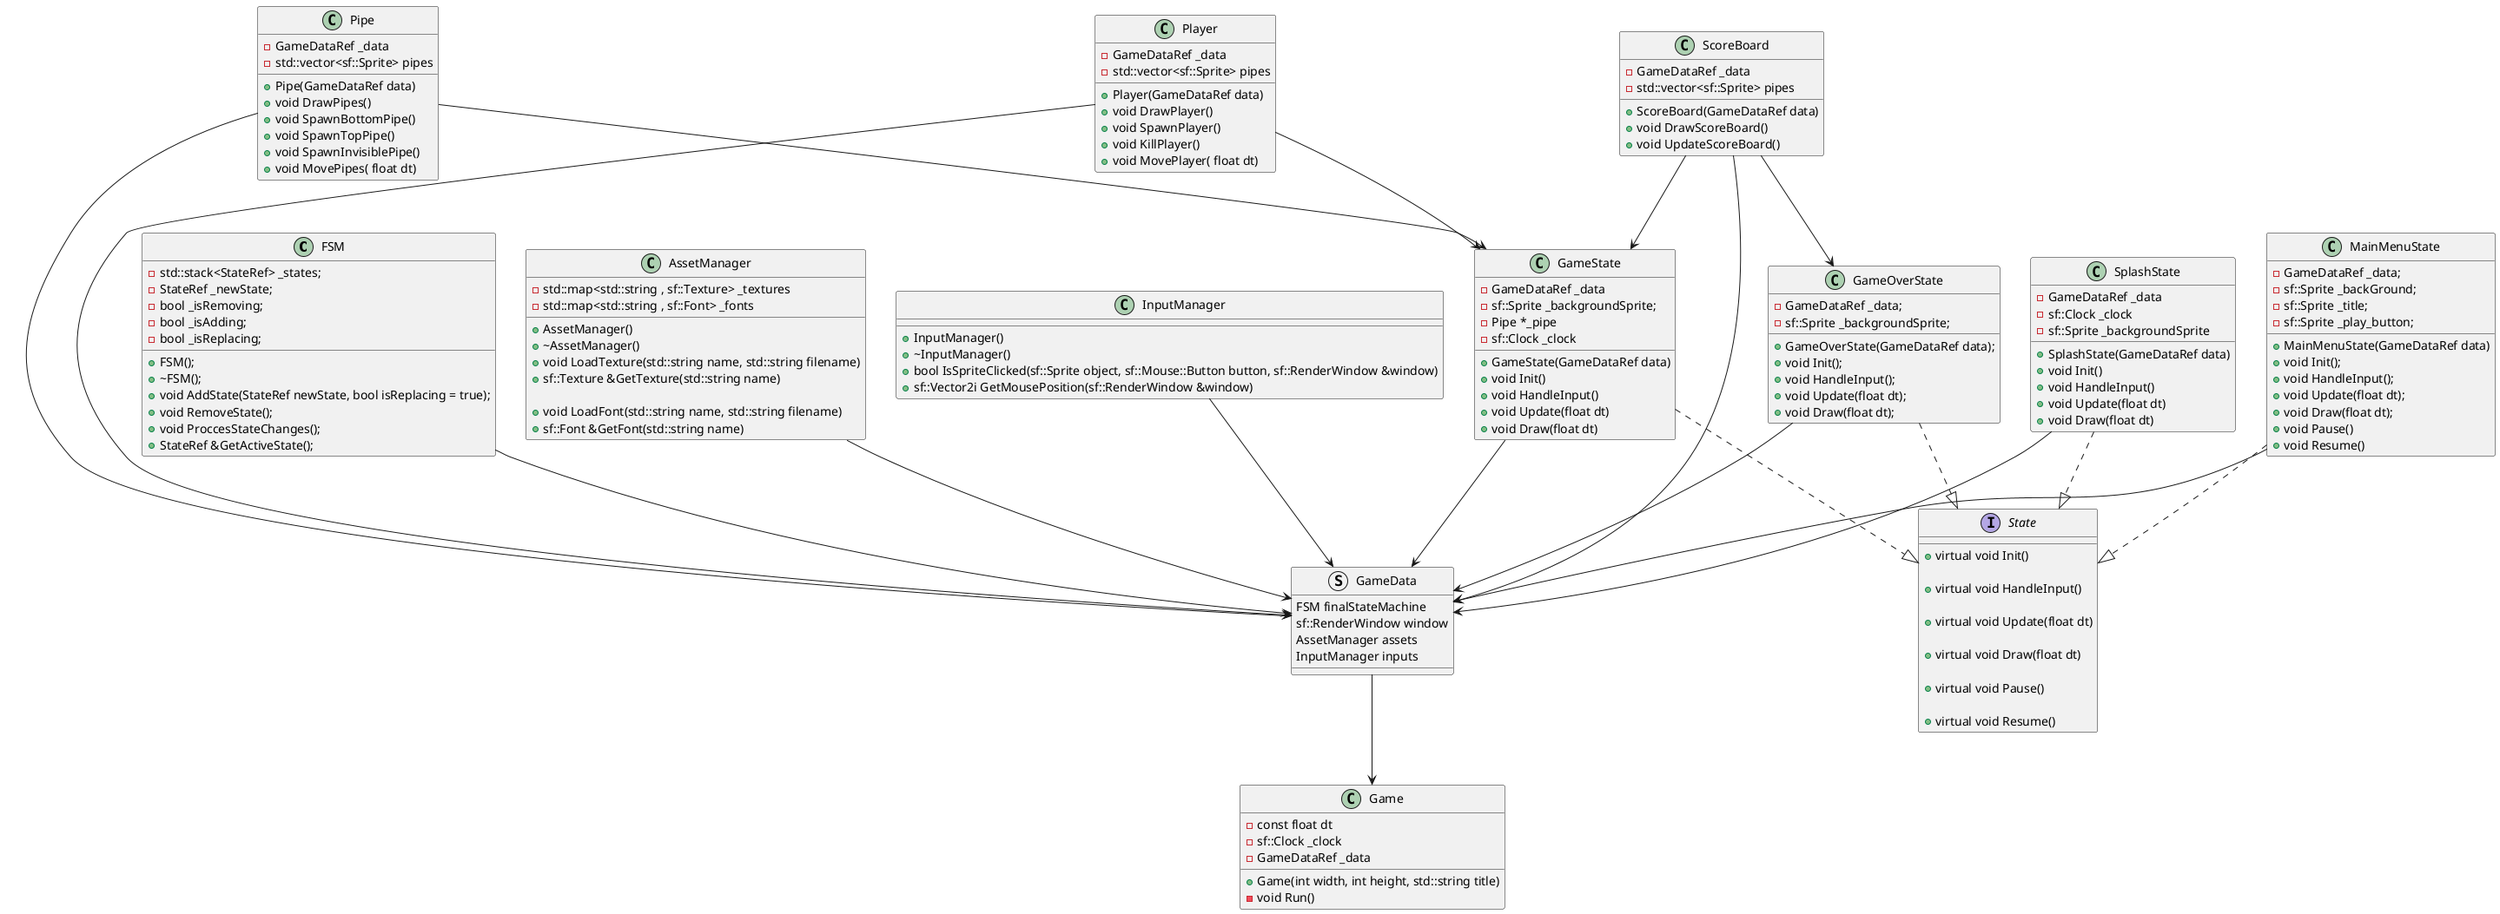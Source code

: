 @startuml
 class FSM {
        + FSM();
        + ~FSM();
        + void AddState(StateRef newState, bool isReplacing = true);
        + void RemoveState();
        + void ProccesStateChanges();
        + StateRef &GetActiveState();
        - std::stack<StateRef> _states;
        - StateRef _newState;
        - bool _isRemoving;
        - bool _isAdding;
        - bool _isReplacing;
    }
interface State {
       + virtual void Init()

       + virtual void HandleInput()

       + virtual void Update(float dt)

       + virtual void Draw(float dt)

       + virtual void Pause()

       + virtual void Resume()
    }

class AssetManager {

       + AssetManager()
       + ~AssetManager()
       + void LoadTexture(std::string name, std::string filename)
       + sf::Texture &GetTexture(std::string name)

       + void LoadFont(std::string name, std::string filename)
       + sf::Font &GetFont(std::string name)


       - std::map<std::string , sf::Texture> _textures
       - std::map<std::string , sf::Font> _fonts
    }

class InputManager {
        + InputManager()
        + ~InputManager()
        + bool IsSpriteClicked(sf::Sprite object, sf::Mouse::Button button, sf::RenderWindow &window)
        + sf::Vector2i GetMousePosition(sf::RenderWindow &window)
    }

struct GameData{
        FSM finalStateMachine
        sf::RenderWindow window
        AssetManager assets
        InputManager inputs
    }

class Game {
        + Game(int width, int height, std::string title)

        - const float dt
        - sf::Clock _clock
        - GameDataRef _data
        - void Run()
    }

 class GameOverState{
        +GameOverState(GameDataRef data);
        +void Init();
        +void HandleInput();
        +void Update(float dt);
        +void Draw(float dt);

        -GameDataRef _data;
        -sf::Sprite _backgroundSprite;
    }

class GameState{
        +GameState(GameDataRef data)
        +void Init()
        +void HandleInput()
        +void Update(float dt)
        +void Draw(float dt)

        -GameDataRef _data
        -sf::Sprite _backgroundSprite;
        -Pipe *_pipe
        -sf::Clock _clock
    }

class MainMenuState{
       + MainMenuState(GameDataRef data)
       + void Init();
       + void HandleInput();
       + void Update(float dt);
       + void Draw(float dt);
       + void Pause()
       + void Resume()

       -GameDataRef _data;
       -sf::Sprite _backGround;
       -sf::Sprite _title;
       -sf::Sprite _play_button;
    }

class SplashState{

        +SplashState(GameDataRef data)
        +void Init()
        +void HandleInput()
        +void Update(float dt)
        +void Draw(float dt)


        -GameDataRef _data
        -sf::Clock _clock
        -sf::Sprite _backgroundSprite
    }

 class Pipe {

        +Pipe(GameDataRef data)
        +void DrawPipes()
        +void SpawnBottomPipe()
        +void SpawnTopPipe()
        +void SpawnInvisiblePipe()
        +void MovePipes( float dt)

        -GameDataRef _data
        -std::vector<sf::Sprite> pipes
    }

  class Player {

         +Player(GameDataRef data)
         +void DrawPlayer()
         +void SpawnPlayer()
         +void KillPlayer()
         +void MovePlayer( float dt)

         -GameDataRef _data
         -std::vector<sf::Sprite> pipes
     }


   class ScoreBoard {

          +ScoreBoard(GameDataRef data)
          +void DrawScoreBoard()
          +void UpdateScoreBoard()

          -GameDataRef _data
          -std::vector<sf::Sprite> pipes
      }

ScoreBoard --> GameOverState
ScoreBoard --> GameState
Player --> GameState
Pipe --> GameState
FSM --> GameData
AssetManager --> GameData
InputManager --> GameData
GameData --> Game

ScoreBoard --> GameData
Player --> GameData
Pipe --> GameData
SplashState --> GameData
MainMenuState --> GameData
GameOverState --> GameData
GameState --> GameData

SplashState ..|> State
MainMenuState ..|> State
GameOverState ..|> State
GameState ..|> State
@enduml